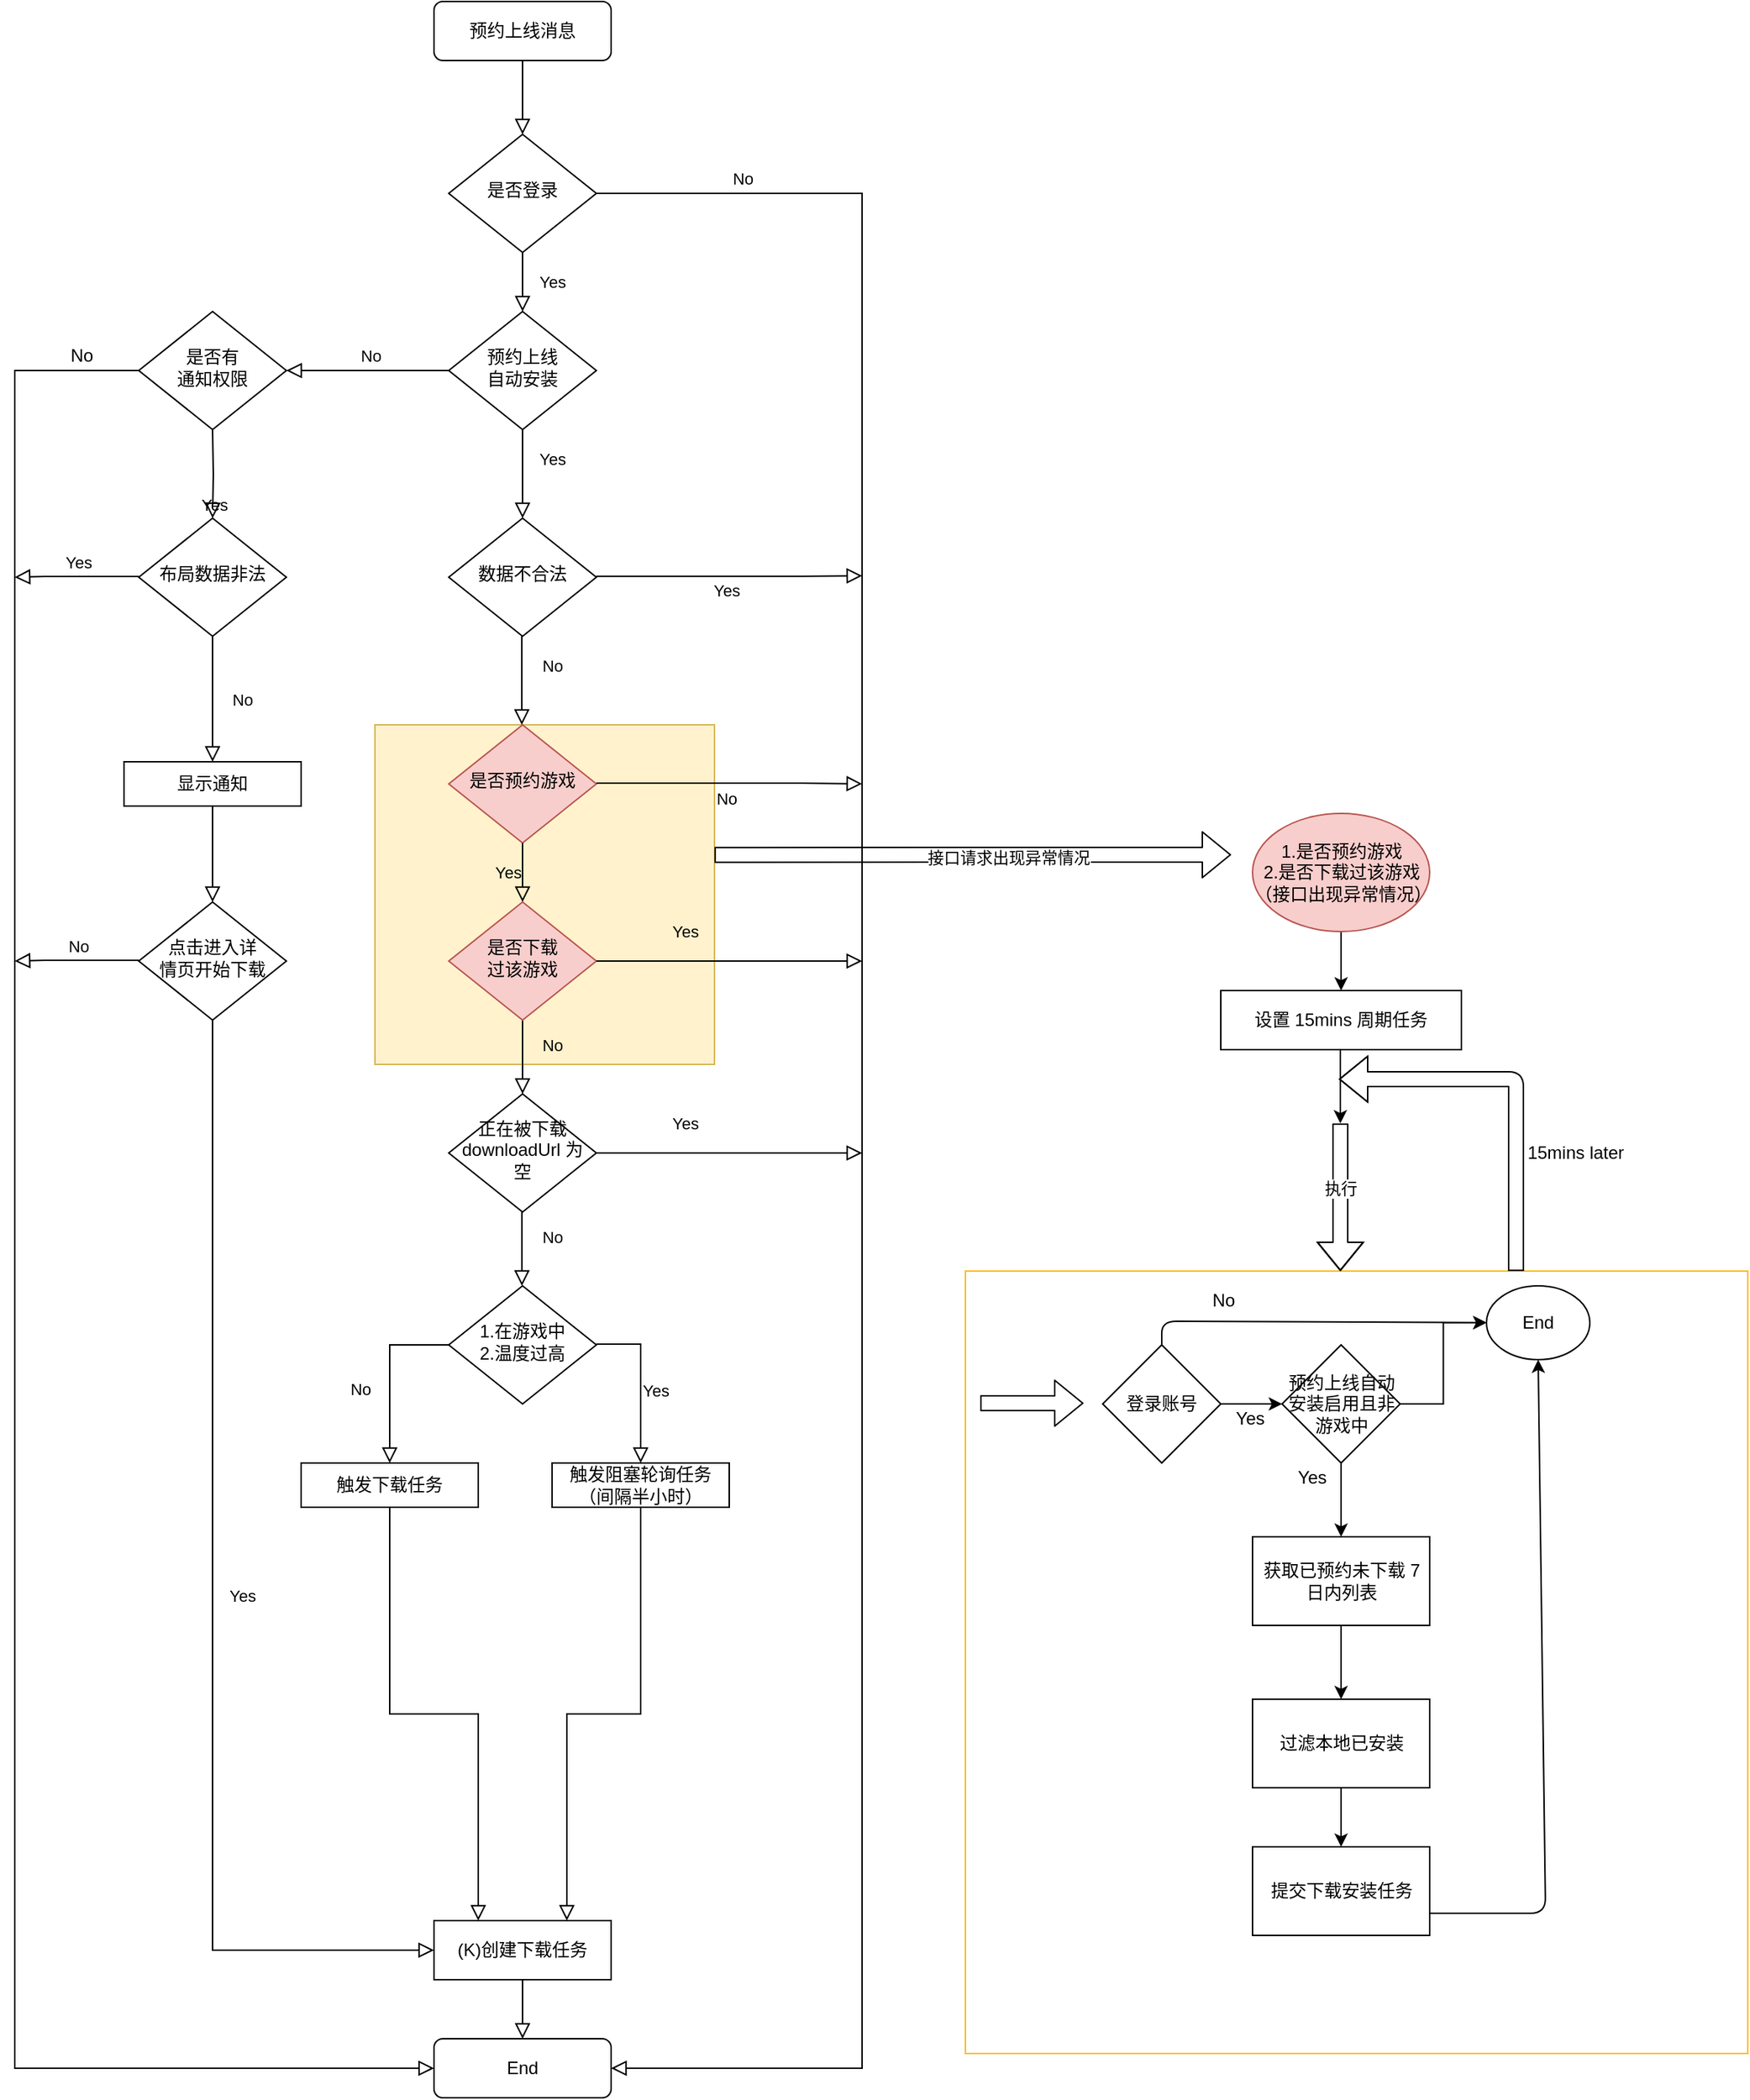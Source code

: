 <mxfile version="14.2.7" type="github">
  <diagram id="C5RBs43oDa-KdzZeNtuy" name="Page-1">
    <mxGraphModel dx="1422" dy="706" grid="1" gridSize="10" guides="1" tooltips="1" connect="1" arrows="1" fold="1" page="1" pageScale="1" pageWidth="827" pageHeight="1169" math="0" shadow="0">
      <root>
        <mxCell id="WIyWlLk6GJQsqaUBKTNV-0" />
        <mxCell id="WIyWlLk6GJQsqaUBKTNV-1" parent="WIyWlLk6GJQsqaUBKTNV-0" />
        <mxCell id="ebCV4vV2BCAYUUxFwjKP-78" value="" style="whiteSpace=wrap;html=1;aspect=fixed;strokeColor=#d6b656;fillColor=#fff2cc;" vertex="1" parent="WIyWlLk6GJQsqaUBKTNV-1">
          <mxGeometry x="350" y="580" width="230" height="230" as="geometry" />
        </mxCell>
        <mxCell id="WIyWlLk6GJQsqaUBKTNV-2" value="" style="rounded=0;html=1;jettySize=auto;orthogonalLoop=1;fontSize=11;endArrow=block;endFill=0;endSize=8;strokeWidth=1;shadow=0;labelBackgroundColor=none;edgeStyle=orthogonalEdgeStyle;" parent="WIyWlLk6GJQsqaUBKTNV-1" source="WIyWlLk6GJQsqaUBKTNV-3" target="WIyWlLk6GJQsqaUBKTNV-6" edge="1">
          <mxGeometry relative="1" as="geometry" />
        </mxCell>
        <mxCell id="WIyWlLk6GJQsqaUBKTNV-3" value="预约上线消息" style="rounded=1;whiteSpace=wrap;html=1;fontSize=12;glass=0;strokeWidth=1;shadow=0;" parent="WIyWlLk6GJQsqaUBKTNV-1" vertex="1">
          <mxGeometry x="390" y="90" width="120" height="40" as="geometry" />
        </mxCell>
        <mxCell id="WIyWlLk6GJQsqaUBKTNV-4" value="Yes" style="rounded=0;html=1;jettySize=auto;orthogonalLoop=1;fontSize=11;endArrow=block;endFill=0;endSize=8;strokeWidth=1;shadow=0;labelBackgroundColor=none;edgeStyle=orthogonalEdgeStyle;" parent="WIyWlLk6GJQsqaUBKTNV-1" source="WIyWlLk6GJQsqaUBKTNV-6" target="WIyWlLk6GJQsqaUBKTNV-10" edge="1">
          <mxGeometry y="20" relative="1" as="geometry">
            <mxPoint as="offset" />
          </mxGeometry>
        </mxCell>
        <mxCell id="WIyWlLk6GJQsqaUBKTNV-5" value="No" style="edgeStyle=orthogonalEdgeStyle;rounded=0;html=1;jettySize=auto;orthogonalLoop=1;fontSize=11;endArrow=block;endFill=0;endSize=8;strokeWidth=1;shadow=0;labelBackgroundColor=none;entryX=1;entryY=0.5;entryDx=0;entryDy=0;" parent="WIyWlLk6GJQsqaUBKTNV-1" source="WIyWlLk6GJQsqaUBKTNV-6" target="ebCV4vV2BCAYUUxFwjKP-0" edge="1">
          <mxGeometry x="-0.878" y="10" relative="1" as="geometry">
            <mxPoint as="offset" />
            <mxPoint x="520" y="690" as="targetPoint" />
            <Array as="points">
              <mxPoint x="680" y="220" />
              <mxPoint x="680" y="1490" />
            </Array>
          </mxGeometry>
        </mxCell>
        <mxCell id="WIyWlLk6GJQsqaUBKTNV-6" value="是否登录" style="rhombus;whiteSpace=wrap;html=1;shadow=0;fontFamily=Helvetica;fontSize=12;align=center;strokeWidth=1;spacing=6;spacingTop=-4;" parent="WIyWlLk6GJQsqaUBKTNV-1" vertex="1">
          <mxGeometry x="400" y="180" width="100" height="80" as="geometry" />
        </mxCell>
        <mxCell id="WIyWlLk6GJQsqaUBKTNV-8" value="Yes" style="rounded=0;html=1;jettySize=auto;orthogonalLoop=1;fontSize=11;endArrow=block;endFill=0;endSize=8;strokeWidth=1;shadow=0;labelBackgroundColor=none;edgeStyle=orthogonalEdgeStyle;" parent="WIyWlLk6GJQsqaUBKTNV-1" source="WIyWlLk6GJQsqaUBKTNV-10" edge="1">
          <mxGeometry x="-0.333" y="20" relative="1" as="geometry">
            <mxPoint as="offset" />
            <mxPoint x="450" y="440" as="targetPoint" />
          </mxGeometry>
        </mxCell>
        <mxCell id="WIyWlLk6GJQsqaUBKTNV-10" value="预约上线&lt;br&gt;自动安装" style="rhombus;whiteSpace=wrap;html=1;shadow=0;fontFamily=Helvetica;fontSize=12;align=center;strokeWidth=1;spacing=6;spacingTop=-4;" parent="WIyWlLk6GJQsqaUBKTNV-1" vertex="1">
          <mxGeometry x="400" y="300" width="100" height="80" as="geometry" />
        </mxCell>
        <mxCell id="ebCV4vV2BCAYUUxFwjKP-0" value="End" style="rounded=1;whiteSpace=wrap;html=1;" vertex="1" parent="WIyWlLk6GJQsqaUBKTNV-1">
          <mxGeometry x="390" y="1470" width="120" height="40" as="geometry" />
        </mxCell>
        <mxCell id="ebCV4vV2BCAYUUxFwjKP-7" value="是否预约游戏" style="rhombus;whiteSpace=wrap;html=1;shadow=0;fontFamily=Helvetica;fontSize=12;align=center;strokeWidth=1;spacing=6;spacingTop=-4;fillColor=#f8cecc;strokeColor=#b85450;" vertex="1" parent="WIyWlLk6GJQsqaUBKTNV-1">
          <mxGeometry x="400" y="580" width="100" height="80" as="geometry" />
        </mxCell>
        <mxCell id="ebCV4vV2BCAYUUxFwjKP-8" value="" style="edgeStyle=orthogonalEdgeStyle;rounded=0;html=1;jettySize=auto;orthogonalLoop=1;fontSize=11;endArrow=block;endFill=0;endSize=8;strokeWidth=1;shadow=0;labelBackgroundColor=none;entryX=0;entryY=0.5;entryDx=0;entryDy=0;exitX=0;exitY=0.5;exitDx=0;exitDy=0;" edge="1" parent="WIyWlLk6GJQsqaUBKTNV-1" source="ebCV4vV2BCAYUUxFwjKP-18" target="ebCV4vV2BCAYUUxFwjKP-0">
          <mxGeometry x="-0.238" y="-20" relative="1" as="geometry">
            <mxPoint as="offset" />
            <mxPoint x="186" y="340" as="sourcePoint" />
            <mxPoint x="260" y="887.98" as="targetPoint" />
            <Array as="points">
              <mxPoint x="106" y="340" />
              <mxPoint x="106" y="1490" />
            </Array>
          </mxGeometry>
        </mxCell>
        <mxCell id="ebCV4vV2BCAYUUxFwjKP-9" value="No" style="rounded=0;html=1;jettySize=auto;orthogonalLoop=1;fontSize=11;endArrow=block;endFill=0;endSize=8;strokeWidth=1;shadow=0;labelBackgroundColor=none;edgeStyle=orthogonalEdgeStyle;exitX=0;exitY=0.5;exitDx=0;exitDy=0;entryX=1;entryY=0.5;entryDx=0;entryDy=0;" edge="1" parent="WIyWlLk6GJQsqaUBKTNV-1" source="WIyWlLk6GJQsqaUBKTNV-10" target="ebCV4vV2BCAYUUxFwjKP-18">
          <mxGeometry x="-0.024" y="-10" relative="1" as="geometry">
            <mxPoint as="offset" />
            <mxPoint x="359" y="400" as="sourcePoint" />
            <mxPoint x="346" y="340" as="targetPoint" />
          </mxGeometry>
        </mxCell>
        <mxCell id="ebCV4vV2BCAYUUxFwjKP-11" value="No" style="rounded=0;html=1;jettySize=auto;orthogonalLoop=1;fontSize=11;endArrow=block;endFill=0;endSize=8;strokeWidth=1;shadow=0;labelBackgroundColor=none;edgeStyle=orthogonalEdgeStyle;" edge="1" parent="WIyWlLk6GJQsqaUBKTNV-1">
          <mxGeometry x="-0.333" y="20" relative="1" as="geometry">
            <mxPoint as="offset" />
            <mxPoint x="449.5" y="520" as="sourcePoint" />
            <mxPoint x="449.5" y="580" as="targetPoint" />
          </mxGeometry>
        </mxCell>
        <mxCell id="ebCV4vV2BCAYUUxFwjKP-13" value="No" style="rounded=0;html=1;jettySize=auto;orthogonalLoop=1;fontSize=11;endArrow=block;endFill=0;endSize=8;strokeWidth=1;shadow=0;labelBackgroundColor=none;edgeStyle=orthogonalEdgeStyle;exitX=1;exitY=0.5;exitDx=0;exitDy=0;" edge="1" parent="WIyWlLk6GJQsqaUBKTNV-1">
          <mxGeometry x="-0.024" y="-10" relative="1" as="geometry">
            <mxPoint as="offset" />
            <mxPoint x="500" y="619.5" as="sourcePoint" />
            <mxPoint x="680" y="620" as="targetPoint" />
            <Array as="points">
              <mxPoint x="640" y="620" />
              <mxPoint x="640" y="620" />
            </Array>
          </mxGeometry>
        </mxCell>
        <mxCell id="ebCV4vV2BCAYUUxFwjKP-14" value="No" style="rounded=0;html=1;jettySize=auto;orthogonalLoop=1;fontSize=11;endArrow=block;endFill=0;endSize=8;strokeWidth=1;shadow=0;labelBackgroundColor=none;edgeStyle=orthogonalEdgeStyle;" edge="1" parent="WIyWlLk6GJQsqaUBKTNV-1" source="ebCV4vV2BCAYUUxFwjKP-12" target="ebCV4vV2BCAYUUxFwjKP-38">
          <mxGeometry x="-0.333" y="20" relative="1" as="geometry">
            <mxPoint as="offset" />
            <mxPoint x="449.5" y="660" as="sourcePoint" />
            <mxPoint x="450" y="990" as="targetPoint" />
          </mxGeometry>
        </mxCell>
        <mxCell id="ebCV4vV2BCAYUUxFwjKP-16" value="" style="rounded=0;html=1;jettySize=auto;orthogonalLoop=1;fontSize=11;endArrow=block;endFill=0;endSize=8;strokeWidth=1;shadow=0;labelBackgroundColor=none;edgeStyle=orthogonalEdgeStyle;entryX=0.5;entryY=0;entryDx=0;entryDy=0;" edge="1" parent="WIyWlLk6GJQsqaUBKTNV-1" source="ebCV4vV2BCAYUUxFwjKP-15" target="ebCV4vV2BCAYUUxFwjKP-0">
          <mxGeometry relative="1" as="geometry">
            <mxPoint x="449.5" y="760" as="sourcePoint" />
            <mxPoint x="449.5" y="810" as="targetPoint" />
          </mxGeometry>
        </mxCell>
        <mxCell id="ebCV4vV2BCAYUUxFwjKP-18" value="是否有&lt;br&gt;通知权限" style="rhombus;whiteSpace=wrap;html=1;shadow=0;fontFamily=Helvetica;fontSize=12;align=center;strokeWidth=1;spacing=6;spacingTop=-4;" vertex="1" parent="WIyWlLk6GJQsqaUBKTNV-1">
          <mxGeometry x="190" y="300" width="100" height="80" as="geometry" />
        </mxCell>
        <mxCell id="ebCV4vV2BCAYUUxFwjKP-19" value="No" style="text;html=1;align=center;verticalAlign=middle;resizable=0;points=[];autosize=1;" vertex="1" parent="WIyWlLk6GJQsqaUBKTNV-1">
          <mxGeometry x="136" y="320" width="30" height="20" as="geometry" />
        </mxCell>
        <mxCell id="ebCV4vV2BCAYUUxFwjKP-20" value="布局数据非法" style="rhombus;whiteSpace=wrap;html=1;shadow=0;fontFamily=Helvetica;fontSize=12;align=center;strokeWidth=1;spacing=6;spacingTop=-4;" vertex="1" parent="WIyWlLk6GJQsqaUBKTNV-1">
          <mxGeometry x="190" y="440" width="100" height="80" as="geometry" />
        </mxCell>
        <mxCell id="ebCV4vV2BCAYUUxFwjKP-21" value="Yes" style="rounded=0;html=1;jettySize=auto;orthogonalLoop=1;fontSize=11;endArrow=block;endFill=0;endSize=8;strokeWidth=1;shadow=0;labelBackgroundColor=none;edgeStyle=orthogonalEdgeStyle;entryX=0.5;entryY=0;entryDx=0;entryDy=0;" edge="1" parent="WIyWlLk6GJQsqaUBKTNV-1" target="ebCV4vV2BCAYUUxFwjKP-20">
          <mxGeometry y="20" relative="1" as="geometry">
            <mxPoint as="offset" />
            <mxPoint x="240" y="380" as="sourcePoint" />
            <mxPoint x="240" y="420" as="targetPoint" />
          </mxGeometry>
        </mxCell>
        <mxCell id="ebCV4vV2BCAYUUxFwjKP-22" value="Yes" style="rounded=0;html=1;jettySize=auto;orthogonalLoop=1;fontSize=11;endArrow=block;endFill=0;endSize=8;strokeWidth=1;shadow=0;labelBackgroundColor=none;edgeStyle=orthogonalEdgeStyle;exitX=0;exitY=0.5;exitDx=0;exitDy=0;" edge="1" parent="WIyWlLk6GJQsqaUBKTNV-1">
          <mxGeometry x="-0.024" y="-10" relative="1" as="geometry">
            <mxPoint as="offset" />
            <mxPoint x="190" y="479.5" as="sourcePoint" />
            <mxPoint x="106" y="480" as="targetPoint" />
            <Array as="points">
              <mxPoint x="126" y="480" />
              <mxPoint x="126" y="480" />
            </Array>
          </mxGeometry>
        </mxCell>
        <mxCell id="ebCV4vV2BCAYUUxFwjKP-23" value="显示通知" style="rounded=0;whiteSpace=wrap;html=1;" vertex="1" parent="WIyWlLk6GJQsqaUBKTNV-1">
          <mxGeometry x="180" y="605" width="120" height="30" as="geometry" />
        </mxCell>
        <mxCell id="ebCV4vV2BCAYUUxFwjKP-25" value="No" style="rounded=0;html=1;jettySize=auto;orthogonalLoop=1;fontSize=11;endArrow=block;endFill=0;endSize=8;strokeWidth=1;shadow=0;labelBackgroundColor=none;edgeStyle=orthogonalEdgeStyle;entryX=0.5;entryY=0;entryDx=0;entryDy=0;exitX=0.5;exitY=1;exitDx=0;exitDy=0;" edge="1" parent="WIyWlLk6GJQsqaUBKTNV-1" source="ebCV4vV2BCAYUUxFwjKP-20" target="ebCV4vV2BCAYUUxFwjKP-23">
          <mxGeometry y="20" relative="1" as="geometry">
            <mxPoint as="offset" />
            <mxPoint x="336" y="500" as="sourcePoint" />
            <mxPoint x="336" y="560" as="targetPoint" />
          </mxGeometry>
        </mxCell>
        <mxCell id="ebCV4vV2BCAYUUxFwjKP-26" value="点击进入详&lt;br&gt;情页开始下载" style="rhombus;whiteSpace=wrap;html=1;shadow=0;fontFamily=Helvetica;fontSize=12;align=center;strokeWidth=1;spacing=6;spacingTop=-4;" vertex="1" parent="WIyWlLk6GJQsqaUBKTNV-1">
          <mxGeometry x="190" y="700" width="100" height="80" as="geometry" />
        </mxCell>
        <mxCell id="ebCV4vV2BCAYUUxFwjKP-27" value="" style="rounded=0;html=1;jettySize=auto;orthogonalLoop=1;fontSize=11;endArrow=block;endFill=0;endSize=8;strokeWidth=1;shadow=0;labelBackgroundColor=none;edgeStyle=orthogonalEdgeStyle;exitX=0.5;exitY=1;exitDx=0;exitDy=0;" edge="1" parent="WIyWlLk6GJQsqaUBKTNV-1">
          <mxGeometry y="20" relative="1" as="geometry">
            <mxPoint as="offset" />
            <mxPoint x="240" y="635" as="sourcePoint" />
            <mxPoint x="240" y="700" as="targetPoint" />
          </mxGeometry>
        </mxCell>
        <mxCell id="ebCV4vV2BCAYUUxFwjKP-29" value="Yes" style="rounded=0;html=1;jettySize=auto;orthogonalLoop=1;fontSize=11;endArrow=block;endFill=0;endSize=8;strokeWidth=1;shadow=0;labelBackgroundColor=none;edgeStyle=orthogonalEdgeStyle;entryX=0;entryY=0.5;entryDx=0;entryDy=0;exitX=0.5;exitY=1;exitDx=0;exitDy=0;" edge="1" parent="WIyWlLk6GJQsqaUBKTNV-1" source="ebCV4vV2BCAYUUxFwjKP-26" target="ebCV4vV2BCAYUUxFwjKP-15">
          <mxGeometry y="20" relative="1" as="geometry">
            <mxPoint as="offset" />
            <mxPoint x="296" y="740" as="sourcePoint" />
            <mxPoint x="336" y="745" as="targetPoint" />
          </mxGeometry>
        </mxCell>
        <mxCell id="ebCV4vV2BCAYUUxFwjKP-30" value="No" style="rounded=0;html=1;jettySize=auto;orthogonalLoop=1;fontSize=11;endArrow=block;endFill=0;endSize=8;strokeWidth=1;shadow=0;labelBackgroundColor=none;edgeStyle=orthogonalEdgeStyle;exitX=0;exitY=0.5;exitDx=0;exitDy=0;" edge="1" parent="WIyWlLk6GJQsqaUBKTNV-1">
          <mxGeometry x="-0.024" y="-10" relative="1" as="geometry">
            <mxPoint as="offset" />
            <mxPoint x="190" y="739.5" as="sourcePoint" />
            <mxPoint x="106" y="740" as="targetPoint" />
            <Array as="points">
              <mxPoint x="126" y="740" />
              <mxPoint x="126" y="740" />
            </Array>
          </mxGeometry>
        </mxCell>
        <mxCell id="ebCV4vV2BCAYUUxFwjKP-15" value="(K)创建下载任务" style="rounded=0;whiteSpace=wrap;html=1;" vertex="1" parent="WIyWlLk6GJQsqaUBKTNV-1">
          <mxGeometry x="390" y="1390" width="120" height="40" as="geometry" />
        </mxCell>
        <mxCell id="ebCV4vV2BCAYUUxFwjKP-12" value="是否下载&lt;br&gt;过该游戏" style="rhombus;whiteSpace=wrap;html=1;shadow=0;fontFamily=Helvetica;fontSize=12;align=center;strokeWidth=1;spacing=6;spacingTop=-4;fillColor=#f8cecc;strokeColor=#b85450;" vertex="1" parent="WIyWlLk6GJQsqaUBKTNV-1">
          <mxGeometry x="400" y="700" width="100" height="80" as="geometry" />
        </mxCell>
        <mxCell id="ebCV4vV2BCAYUUxFwjKP-33" value="数据不合法" style="rhombus;whiteSpace=wrap;html=1;shadow=0;fontFamily=Helvetica;fontSize=12;align=center;strokeWidth=1;spacing=6;spacingTop=-4;" vertex="1" parent="WIyWlLk6GJQsqaUBKTNV-1">
          <mxGeometry x="400" y="440" width="100" height="80" as="geometry" />
        </mxCell>
        <mxCell id="ebCV4vV2BCAYUUxFwjKP-35" value="Yes" style="rounded=0;html=1;jettySize=auto;orthogonalLoop=1;fontSize=11;endArrow=block;endFill=0;endSize=8;strokeWidth=1;shadow=0;labelBackgroundColor=none;edgeStyle=orthogonalEdgeStyle;exitX=1;exitY=0.5;exitDx=0;exitDy=0;" edge="1" parent="WIyWlLk6GJQsqaUBKTNV-1">
          <mxGeometry x="-0.024" y="-10" relative="1" as="geometry">
            <mxPoint as="offset" />
            <mxPoint x="500" y="479.41" as="sourcePoint" />
            <mxPoint x="680" y="479" as="targetPoint" />
            <Array as="points">
              <mxPoint x="640" y="479" />
              <mxPoint x="640" y="479" />
            </Array>
          </mxGeometry>
        </mxCell>
        <mxCell id="ebCV4vV2BCAYUUxFwjKP-36" value="Yes" style="rounded=0;html=1;jettySize=auto;orthogonalLoop=1;fontSize=11;endArrow=block;endFill=0;endSize=8;strokeWidth=1;shadow=0;labelBackgroundColor=none;edgeStyle=orthogonalEdgeStyle;exitX=0.5;exitY=1;exitDx=0;exitDy=0;entryX=0.5;entryY=0;entryDx=0;entryDy=0;" edge="1" parent="WIyWlLk6GJQsqaUBKTNV-1" source="ebCV4vV2BCAYUUxFwjKP-7" target="ebCV4vV2BCAYUUxFwjKP-12">
          <mxGeometry x="-0.024" y="-10" relative="1" as="geometry">
            <mxPoint as="offset" />
            <mxPoint x="510" y="629.5" as="sourcePoint" />
            <mxPoint x="600" y="629.5" as="targetPoint" />
          </mxGeometry>
        </mxCell>
        <mxCell id="ebCV4vV2BCAYUUxFwjKP-37" value="Yes" style="rounded=0;html=1;jettySize=auto;orthogonalLoop=1;fontSize=11;endArrow=block;endFill=0;endSize=8;strokeWidth=1;shadow=0;labelBackgroundColor=none;edgeStyle=orthogonalEdgeStyle;exitX=1;exitY=0.5;exitDx=0;exitDy=0;" edge="1" parent="WIyWlLk6GJQsqaUBKTNV-1" source="ebCV4vV2BCAYUUxFwjKP-12">
          <mxGeometry x="-0.333" y="20" relative="1" as="geometry">
            <mxPoint as="offset" />
            <mxPoint x="536" y="760" as="sourcePoint" />
            <mxPoint x="680" y="740" as="targetPoint" />
          </mxGeometry>
        </mxCell>
        <mxCell id="ebCV4vV2BCAYUUxFwjKP-38" value="正在被下载&lt;br&gt;downloadUrl 为空" style="rhombus;whiteSpace=wrap;html=1;shadow=0;fontFamily=Helvetica;fontSize=12;align=center;strokeWidth=1;spacing=6;spacingTop=-4;" vertex="1" parent="WIyWlLk6GJQsqaUBKTNV-1">
          <mxGeometry x="400" y="830" width="100" height="80" as="geometry" />
        </mxCell>
        <mxCell id="ebCV4vV2BCAYUUxFwjKP-39" value="Yes" style="rounded=0;html=1;jettySize=auto;orthogonalLoop=1;fontSize=11;endArrow=block;endFill=0;endSize=8;strokeWidth=1;shadow=0;labelBackgroundColor=none;edgeStyle=orthogonalEdgeStyle;exitX=1;exitY=0.5;exitDx=0;exitDy=0;" edge="1" parent="WIyWlLk6GJQsqaUBKTNV-1" source="ebCV4vV2BCAYUUxFwjKP-38">
          <mxGeometry x="-0.333" y="20" relative="1" as="geometry">
            <mxPoint as="offset" />
            <mxPoint x="506.0" y="869.58" as="sourcePoint" />
            <mxPoint x="680" y="870" as="targetPoint" />
          </mxGeometry>
        </mxCell>
        <mxCell id="ebCV4vV2BCAYUUxFwjKP-40" value="1.在游戏中&lt;br&gt;2.温度过高" style="rhombus;whiteSpace=wrap;html=1;shadow=0;fontFamily=Helvetica;fontSize=12;align=center;strokeWidth=1;spacing=6;spacingTop=-4;" vertex="1" parent="WIyWlLk6GJQsqaUBKTNV-1">
          <mxGeometry x="400" y="960" width="100" height="80" as="geometry" />
        </mxCell>
        <mxCell id="ebCV4vV2BCAYUUxFwjKP-41" value="No" style="rounded=0;html=1;jettySize=auto;orthogonalLoop=1;fontSize=11;endArrow=block;endFill=0;endSize=8;strokeWidth=1;shadow=0;labelBackgroundColor=none;edgeStyle=orthogonalEdgeStyle;" edge="1" parent="WIyWlLk6GJQsqaUBKTNV-1">
          <mxGeometry x="-0.333" y="20" relative="1" as="geometry">
            <mxPoint as="offset" />
            <mxPoint x="449.58" y="910" as="sourcePoint" />
            <mxPoint x="449.58" y="960" as="targetPoint" />
          </mxGeometry>
        </mxCell>
        <mxCell id="ebCV4vV2BCAYUUxFwjKP-42" value="触发下载任务" style="rounded=0;whiteSpace=wrap;html=1;" vertex="1" parent="WIyWlLk6GJQsqaUBKTNV-1">
          <mxGeometry x="300" y="1080" width="120" height="30" as="geometry" />
        </mxCell>
        <mxCell id="ebCV4vV2BCAYUUxFwjKP-43" value="触发阻塞轮询任务（间隔半小时）" style="rounded=0;whiteSpace=wrap;html=1;" vertex="1" parent="WIyWlLk6GJQsqaUBKTNV-1">
          <mxGeometry x="470" y="1080" width="120" height="30" as="geometry" />
        </mxCell>
        <mxCell id="ebCV4vV2BCAYUUxFwjKP-44" value="Yes" style="rounded=0;html=1;jettySize=auto;orthogonalLoop=1;fontSize=11;endArrow=block;endFill=0;endSize=8;strokeWidth=1;shadow=0;labelBackgroundColor=none;edgeStyle=orthogonalEdgeStyle;exitX=1;exitY=0.5;exitDx=0;exitDy=0;" edge="1" parent="WIyWlLk6GJQsqaUBKTNV-1" target="ebCV4vV2BCAYUUxFwjKP-43">
          <mxGeometry x="0.095" y="10" relative="1" as="geometry">
            <mxPoint y="1" as="offset" />
            <mxPoint x="500" y="999.5" as="sourcePoint" />
            <mxPoint x="680" y="999.5" as="targetPoint" />
            <Array as="points">
              <mxPoint x="530" y="1000" />
            </Array>
          </mxGeometry>
        </mxCell>
        <mxCell id="ebCV4vV2BCAYUUxFwjKP-45" value="No" style="rounded=0;html=1;jettySize=auto;orthogonalLoop=1;fontSize=11;endArrow=block;endFill=0;endSize=8;strokeWidth=1;shadow=0;labelBackgroundColor=none;edgeStyle=orthogonalEdgeStyle;exitX=0;exitY=0.5;exitDx=0;exitDy=0;entryX=0.5;entryY=0;entryDx=0;entryDy=0;" edge="1" parent="WIyWlLk6GJQsqaUBKTNV-1" source="ebCV4vV2BCAYUUxFwjKP-40" target="ebCV4vV2BCAYUUxFwjKP-42">
          <mxGeometry x="0.167" y="-20" relative="1" as="geometry">
            <mxPoint as="offset" />
            <mxPoint x="520" y="890" as="sourcePoint" />
            <mxPoint x="700" y="890" as="targetPoint" />
          </mxGeometry>
        </mxCell>
        <mxCell id="ebCV4vV2BCAYUUxFwjKP-46" value="" style="rounded=0;html=1;jettySize=auto;orthogonalLoop=1;fontSize=11;endArrow=block;endFill=0;endSize=8;strokeWidth=1;shadow=0;labelBackgroundColor=none;edgeStyle=orthogonalEdgeStyle;exitX=0.5;exitY=1;exitDx=0;exitDy=0;entryX=0.75;entryY=0;entryDx=0;entryDy=0;" edge="1" parent="WIyWlLk6GJQsqaUBKTNV-1" source="ebCV4vV2BCAYUUxFwjKP-43" target="ebCV4vV2BCAYUUxFwjKP-15">
          <mxGeometry x="-0.333" y="20" relative="1" as="geometry">
            <mxPoint as="offset" />
            <mxPoint x="430" y="1270" as="sourcePoint" />
            <mxPoint x="610" y="1270" as="targetPoint" />
          </mxGeometry>
        </mxCell>
        <mxCell id="ebCV4vV2BCAYUUxFwjKP-47" value="" style="rounded=0;html=1;jettySize=auto;orthogonalLoop=1;fontSize=11;endArrow=block;endFill=0;endSize=8;strokeWidth=1;shadow=0;labelBackgroundColor=none;edgeStyle=orthogonalEdgeStyle;exitX=0.5;exitY=1;exitDx=0;exitDy=0;entryX=0.25;entryY=0;entryDx=0;entryDy=0;" edge="1" parent="WIyWlLk6GJQsqaUBKTNV-1" source="ebCV4vV2BCAYUUxFwjKP-42" target="ebCV4vV2BCAYUUxFwjKP-15">
          <mxGeometry x="-0.333" y="20" relative="1" as="geometry">
            <mxPoint as="offset" />
            <mxPoint x="454" y="1120" as="sourcePoint" />
            <mxPoint x="374" y="1400" as="targetPoint" />
          </mxGeometry>
        </mxCell>
        <mxCell id="ebCV4vV2BCAYUUxFwjKP-79" value="" style="shape=flexArrow;endArrow=classic;html=1;exitX=1;exitY=0.383;exitDx=0;exitDy=0;exitPerimeter=0;" edge="1" parent="WIyWlLk6GJQsqaUBKTNV-1" source="ebCV4vV2BCAYUUxFwjKP-78">
          <mxGeometry width="50" height="50" relative="1" as="geometry">
            <mxPoint x="730" y="670" as="sourcePoint" />
            <mxPoint x="930" y="668" as="targetPoint" />
          </mxGeometry>
        </mxCell>
        <mxCell id="ebCV4vV2BCAYUUxFwjKP-81" value="接口请求出现异常情况" style="edgeLabel;html=1;align=center;verticalAlign=middle;resizable=0;points=[];" vertex="1" connectable="0" parent="ebCV4vV2BCAYUUxFwjKP-79">
          <mxGeometry x="0.137" y="-2" relative="1" as="geometry">
            <mxPoint as="offset" />
          </mxGeometry>
        </mxCell>
        <mxCell id="ebCV4vV2BCAYUUxFwjKP-80" value="" style="group" vertex="1" connectable="0" parent="WIyWlLk6GJQsqaUBKTNV-1">
          <mxGeometry x="750" y="640" width="530" height="840" as="geometry" />
        </mxCell>
        <mxCell id="ebCV4vV2BCAYUUxFwjKP-56" value="" style="whiteSpace=wrap;html=1;aspect=fixed;strokeColor=#FFBC21;" vertex="1" parent="ebCV4vV2BCAYUUxFwjKP-80">
          <mxGeometry y="310" width="530" height="530" as="geometry" />
        </mxCell>
        <mxCell id="ebCV4vV2BCAYUUxFwjKP-48" value="设置 15mins 周期任务" style="rounded=0;whiteSpace=wrap;html=1;" vertex="1" parent="ebCV4vV2BCAYUUxFwjKP-80">
          <mxGeometry x="173" y="120" width="163" height="40" as="geometry" />
        </mxCell>
        <mxCell id="ebCV4vV2BCAYUUxFwjKP-52" value="" style="edgeStyle=orthogonalEdgeStyle;rounded=0;orthogonalLoop=1;jettySize=auto;html=1;" edge="1" parent="ebCV4vV2BCAYUUxFwjKP-80" source="ebCV4vV2BCAYUUxFwjKP-51" target="ebCV4vV2BCAYUUxFwjKP-48">
          <mxGeometry relative="1" as="geometry" />
        </mxCell>
        <mxCell id="ebCV4vV2BCAYUUxFwjKP-51" value="&lt;span&gt;1.是否预约游戏&lt;/span&gt;&lt;br&gt;&lt;span&gt;2.是否下载过该游戏&lt;/span&gt;&lt;br&gt;&lt;span&gt;（接口出现异常情况）&lt;/span&gt;" style="ellipse;whiteSpace=wrap;html=1;fillColor=#f8cecc;strokeColor=#b85450;" vertex="1" parent="ebCV4vV2BCAYUUxFwjKP-80">
          <mxGeometry x="194.5" width="120" height="80" as="geometry" />
        </mxCell>
        <mxCell id="ebCV4vV2BCAYUUxFwjKP-53" value="" style="shape=flexArrow;endArrow=classic;html=1;" edge="1" parent="ebCV4vV2BCAYUUxFwjKP-80">
          <mxGeometry width="50" height="50" relative="1" as="geometry">
            <mxPoint x="10" y="399.5" as="sourcePoint" />
            <mxPoint x="80" y="399.5" as="targetPoint" />
          </mxGeometry>
        </mxCell>
        <mxCell id="ebCV4vV2BCAYUUxFwjKP-54" value="登录账号" style="rhombus;whiteSpace=wrap;html=1;" vertex="1" parent="ebCV4vV2BCAYUUxFwjKP-80">
          <mxGeometry x="93" y="360" width="80" height="80" as="geometry" />
        </mxCell>
        <mxCell id="ebCV4vV2BCAYUUxFwjKP-55" value="" style="shape=flexArrow;endArrow=classic;html=1;" edge="1" parent="ebCV4vV2BCAYUUxFwjKP-80">
          <mxGeometry width="50" height="50" relative="1" as="geometry">
            <mxPoint x="254" y="210" as="sourcePoint" />
            <mxPoint x="254" y="310" as="targetPoint" />
            <Array as="points">
              <mxPoint x="254" y="270" />
            </Array>
          </mxGeometry>
        </mxCell>
        <mxCell id="ebCV4vV2BCAYUUxFwjKP-57" value="执行" style="edgeLabel;html=1;align=center;verticalAlign=middle;resizable=0;points=[];" vertex="1" connectable="0" parent="ebCV4vV2BCAYUUxFwjKP-55">
          <mxGeometry x="-0.12" relative="1" as="geometry">
            <mxPoint as="offset" />
          </mxGeometry>
        </mxCell>
        <mxCell id="ebCV4vV2BCAYUUxFwjKP-58" value="" style="edgeStyle=orthogonalEdgeStyle;rounded=0;orthogonalLoop=1;jettySize=auto;html=1;" edge="1" parent="ebCV4vV2BCAYUUxFwjKP-80">
          <mxGeometry relative="1" as="geometry">
            <mxPoint x="254" y="160" as="sourcePoint" />
            <mxPoint x="254" y="210" as="targetPoint" />
          </mxGeometry>
        </mxCell>
        <mxCell id="ebCV4vV2BCAYUUxFwjKP-59" value="" style="shape=flexArrow;endArrow=classic;html=1;" edge="1" parent="ebCV4vV2BCAYUUxFwjKP-80">
          <mxGeometry width="50" height="50" relative="1" as="geometry">
            <mxPoint x="373" y="310" as="sourcePoint" />
            <mxPoint x="253" y="180" as="targetPoint" />
            <Array as="points">
              <mxPoint x="373" y="180" />
            </Array>
          </mxGeometry>
        </mxCell>
        <mxCell id="ebCV4vV2BCAYUUxFwjKP-60" value="15mins later" style="text;html=1;align=center;verticalAlign=middle;resizable=0;points=[];autosize=1;" vertex="1" parent="ebCV4vV2BCAYUUxFwjKP-80">
          <mxGeometry x="373" y="220" width="80" height="20" as="geometry" />
        </mxCell>
        <mxCell id="ebCV4vV2BCAYUUxFwjKP-61" value="预约上线自动安装启用且非游戏中" style="rhombus;whiteSpace=wrap;html=1;" vertex="1" parent="ebCV4vV2BCAYUUxFwjKP-80">
          <mxGeometry x="214.5" y="360" width="80" height="80" as="geometry" />
        </mxCell>
        <mxCell id="ebCV4vV2BCAYUUxFwjKP-66" value="" style="edgeStyle=orthogonalEdgeStyle;rounded=0;orthogonalLoop=1;jettySize=auto;html=1;" edge="1" parent="ebCV4vV2BCAYUUxFwjKP-80" source="ebCV4vV2BCAYUUxFwjKP-54" target="ebCV4vV2BCAYUUxFwjKP-61">
          <mxGeometry relative="1" as="geometry" />
        </mxCell>
        <mxCell id="ebCV4vV2BCAYUUxFwjKP-62" value="End" style="ellipse;whiteSpace=wrap;html=1;strokeColor=#000000;" vertex="1" parent="ebCV4vV2BCAYUUxFwjKP-80">
          <mxGeometry x="353" y="320" width="70" height="50" as="geometry" />
        </mxCell>
        <mxCell id="ebCV4vV2BCAYUUxFwjKP-68" value="" style="edgeStyle=orthogonalEdgeStyle;rounded=0;orthogonalLoop=1;jettySize=auto;html=1;" edge="1" parent="ebCV4vV2BCAYUUxFwjKP-80" source="ebCV4vV2BCAYUUxFwjKP-61" target="ebCV4vV2BCAYUUxFwjKP-62">
          <mxGeometry relative="1" as="geometry" />
        </mxCell>
        <mxCell id="ebCV4vV2BCAYUUxFwjKP-64" value="" style="endArrow=classic;html=1;exitX=0.5;exitY=0;exitDx=0;exitDy=0;" edge="1" parent="ebCV4vV2BCAYUUxFwjKP-80" source="ebCV4vV2BCAYUUxFwjKP-54" target="ebCV4vV2BCAYUUxFwjKP-62">
          <mxGeometry width="50" height="50" relative="1" as="geometry">
            <mxPoint x="23" y="330" as="sourcePoint" />
            <mxPoint x="73" y="280" as="targetPoint" />
            <Array as="points">
              <mxPoint x="133" y="344" />
            </Array>
          </mxGeometry>
        </mxCell>
        <mxCell id="ebCV4vV2BCAYUUxFwjKP-65" value="No" style="text;html=1;strokeColor=none;fillColor=none;align=center;verticalAlign=middle;whiteSpace=wrap;rounded=0;" vertex="1" parent="ebCV4vV2BCAYUUxFwjKP-80">
          <mxGeometry x="154.5" y="320" width="40" height="20" as="geometry" />
        </mxCell>
        <mxCell id="ebCV4vV2BCAYUUxFwjKP-67" value="Yes" style="text;html=1;strokeColor=none;fillColor=none;align=center;verticalAlign=middle;whiteSpace=wrap;rounded=0;" vertex="1" parent="ebCV4vV2BCAYUUxFwjKP-80">
          <mxGeometry x="173" y="400" width="40" height="20" as="geometry" />
        </mxCell>
        <mxCell id="ebCV4vV2BCAYUUxFwjKP-69" value="获取已预约未下载 7 日内列表" style="rounded=0;whiteSpace=wrap;html=1;strokeColor=#000000;" vertex="1" parent="ebCV4vV2BCAYUUxFwjKP-80">
          <mxGeometry x="194.5" y="490" width="120" height="60" as="geometry" />
        </mxCell>
        <mxCell id="ebCV4vV2BCAYUUxFwjKP-70" value="" style="edgeStyle=orthogonalEdgeStyle;rounded=0;orthogonalLoop=1;jettySize=auto;html=1;" edge="1" parent="ebCV4vV2BCAYUUxFwjKP-80" source="ebCV4vV2BCAYUUxFwjKP-61" target="ebCV4vV2BCAYUUxFwjKP-69">
          <mxGeometry relative="1" as="geometry" />
        </mxCell>
        <mxCell id="ebCV4vV2BCAYUUxFwjKP-71" value="Yes" style="text;html=1;strokeColor=none;fillColor=none;align=center;verticalAlign=middle;whiteSpace=wrap;rounded=0;" vertex="1" parent="ebCV4vV2BCAYUUxFwjKP-80">
          <mxGeometry x="214.5" y="440" width="40" height="20" as="geometry" />
        </mxCell>
        <mxCell id="ebCV4vV2BCAYUUxFwjKP-72" value="过滤本地已安装" style="rounded=0;whiteSpace=wrap;html=1;strokeColor=#000000;" vertex="1" parent="ebCV4vV2BCAYUUxFwjKP-80">
          <mxGeometry x="194.5" y="600" width="120" height="60" as="geometry" />
        </mxCell>
        <mxCell id="ebCV4vV2BCAYUUxFwjKP-73" value="" style="edgeStyle=orthogonalEdgeStyle;rounded=0;orthogonalLoop=1;jettySize=auto;html=1;" edge="1" parent="ebCV4vV2BCAYUUxFwjKP-80" source="ebCV4vV2BCAYUUxFwjKP-69" target="ebCV4vV2BCAYUUxFwjKP-72">
          <mxGeometry relative="1" as="geometry" />
        </mxCell>
        <mxCell id="ebCV4vV2BCAYUUxFwjKP-74" value="提交下载安装任务" style="rounded=0;whiteSpace=wrap;html=1;strokeColor=#000000;" vertex="1" parent="ebCV4vV2BCAYUUxFwjKP-80">
          <mxGeometry x="194.5" y="700" width="120" height="60" as="geometry" />
        </mxCell>
        <mxCell id="ebCV4vV2BCAYUUxFwjKP-75" value="" style="edgeStyle=orthogonalEdgeStyle;rounded=0;orthogonalLoop=1;jettySize=auto;html=1;" edge="1" parent="ebCV4vV2BCAYUUxFwjKP-80" source="ebCV4vV2BCAYUUxFwjKP-72" target="ebCV4vV2BCAYUUxFwjKP-74">
          <mxGeometry relative="1" as="geometry" />
        </mxCell>
        <mxCell id="ebCV4vV2BCAYUUxFwjKP-77" value="" style="endArrow=classic;html=1;entryX=0.5;entryY=1;entryDx=0;entryDy=0;exitX=1;exitY=0.75;exitDx=0;exitDy=0;" edge="1" parent="ebCV4vV2BCAYUUxFwjKP-80" source="ebCV4vV2BCAYUUxFwjKP-74" target="ebCV4vV2BCAYUUxFwjKP-62">
          <mxGeometry width="50" height="50" relative="1" as="geometry">
            <mxPoint x="336" y="530" as="sourcePoint" />
            <mxPoint x="386" y="480" as="targetPoint" />
            <Array as="points">
              <mxPoint x="393" y="745" />
            </Array>
          </mxGeometry>
        </mxCell>
      </root>
    </mxGraphModel>
  </diagram>
</mxfile>
